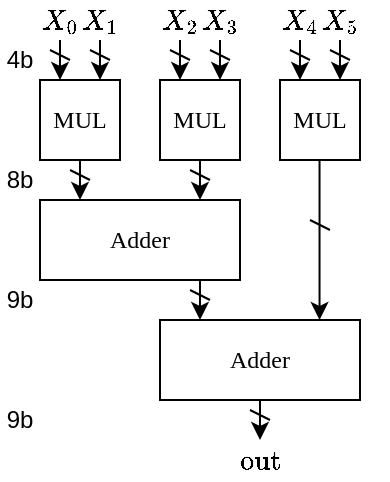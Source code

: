 <mxfile version="26.2.2">
  <diagram name="Page-1" id="AYkTDjdHQMaFRSEC-tPW">
    <mxGraphModel dx="1393" dy="539" grid="1" gridSize="10" guides="1" tooltips="1" connect="1" arrows="1" fold="1" page="1" pageScale="1" pageWidth="850" pageHeight="1100" math="1" shadow="0">
      <root>
        <mxCell id="0" />
        <mxCell id="1" parent="0" />
        <mxCell id="el_ZOmDeXA2YpojnCyni-1" value="&lt;font face=&quot;Times New Roman&quot;&gt;MUL&lt;/font&gt;" style="rounded=0;whiteSpace=wrap;html=1;" vertex="1" parent="1">
          <mxGeometry x="280" y="320" width="40" height="40" as="geometry" />
        </mxCell>
        <mxCell id="el_ZOmDeXA2YpojnCyni-4" value="$$X_0$$" style="text;html=1;align=center;verticalAlign=middle;whiteSpace=wrap;rounded=0;" vertex="1" parent="1">
          <mxGeometry x="280" y="280" width="20" height="20" as="geometry" />
        </mxCell>
        <mxCell id="el_ZOmDeXA2YpojnCyni-5" value="$$X_1$$" style="text;html=1;align=center;verticalAlign=middle;whiteSpace=wrap;rounded=0;" vertex="1" parent="1">
          <mxGeometry x="300" y="280" width="20" height="20" as="geometry" />
        </mxCell>
        <mxCell id="el_ZOmDeXA2YpojnCyni-7" value="&lt;font face=&quot;Times New Roman&quot;&gt;MUL&lt;/font&gt;" style="rounded=0;whiteSpace=wrap;html=1;" vertex="1" parent="1">
          <mxGeometry x="340" y="320" width="40" height="40" as="geometry" />
        </mxCell>
        <mxCell id="el_ZOmDeXA2YpojnCyni-9" value="$$X_2$$" style="text;html=1;align=center;verticalAlign=middle;whiteSpace=wrap;rounded=0;" vertex="1" parent="1">
          <mxGeometry x="340" y="280" width="20" height="20" as="geometry" />
        </mxCell>
        <mxCell id="el_ZOmDeXA2YpojnCyni-10" value="$$X_3$$" style="text;html=1;align=center;verticalAlign=middle;whiteSpace=wrap;rounded=0;" vertex="1" parent="1">
          <mxGeometry x="360" y="280" width="20" height="20" as="geometry" />
        </mxCell>
        <mxCell id="el_ZOmDeXA2YpojnCyni-12" value="&lt;font face=&quot;Times New Roman&quot;&gt;MUL&lt;/font&gt;" style="rounded=0;whiteSpace=wrap;html=1;" vertex="1" parent="1">
          <mxGeometry x="400" y="320" width="40" height="40" as="geometry" />
        </mxCell>
        <mxCell id="el_ZOmDeXA2YpojnCyni-14" value="$$X_4$$" style="text;html=1;align=center;verticalAlign=middle;whiteSpace=wrap;rounded=0;" vertex="1" parent="1">
          <mxGeometry x="400" y="280" width="20" height="20" as="geometry" />
        </mxCell>
        <mxCell id="el_ZOmDeXA2YpojnCyni-15" value="$$X_5$$" style="text;html=1;align=center;verticalAlign=middle;whiteSpace=wrap;rounded=0;" vertex="1" parent="1">
          <mxGeometry x="420" y="280" width="20" height="20" as="geometry" />
        </mxCell>
        <mxCell id="el_ZOmDeXA2YpojnCyni-16" value="" style="endArrow=classic;html=1;rounded=0;" edge="1" parent="1">
          <mxGeometry width="50" height="50" relative="1" as="geometry">
            <mxPoint x="430" y="300" as="sourcePoint" />
            <mxPoint x="430" y="320" as="targetPoint" />
          </mxGeometry>
        </mxCell>
        <mxCell id="el_ZOmDeXA2YpojnCyni-17" value="&lt;font face=&quot;Times New Roman&quot;&gt;Adder&lt;/font&gt;" style="rounded=0;whiteSpace=wrap;html=1;" vertex="1" parent="1">
          <mxGeometry x="280" y="380" width="100" height="40" as="geometry" />
        </mxCell>
        <mxCell id="el_ZOmDeXA2YpojnCyni-21" value="&lt;font face=&quot;Times New Roman&quot;&gt;Adder&lt;/font&gt;" style="rounded=0;whiteSpace=wrap;html=1;" vertex="1" parent="1">
          <mxGeometry x="340" y="440" width="100" height="40" as="geometry" />
        </mxCell>
        <mxCell id="el_ZOmDeXA2YpojnCyni-23" value="" style="endArrow=classic;html=1;rounded=0;" edge="1" parent="1">
          <mxGeometry width="50" height="50" relative="1" as="geometry">
            <mxPoint x="419.77" y="360" as="sourcePoint" />
            <mxPoint x="419.77" y="440" as="targetPoint" />
          </mxGeometry>
        </mxCell>
        <mxCell id="el_ZOmDeXA2YpojnCyni-25" value="" style="endArrow=none;html=1;rounded=0;" edge="1" parent="1">
          <mxGeometry width="50" height="50" relative="1" as="geometry">
            <mxPoint x="425" y="305" as="sourcePoint" />
            <mxPoint x="435" y="310" as="targetPoint" />
          </mxGeometry>
        </mxCell>
        <mxCell id="el_ZOmDeXA2YpojnCyni-26" value="" style="endArrow=classic;html=1;rounded=0;" edge="1" parent="1">
          <mxGeometry width="50" height="50" relative="1" as="geometry">
            <mxPoint x="410" y="300" as="sourcePoint" />
            <mxPoint x="410" y="320" as="targetPoint" />
          </mxGeometry>
        </mxCell>
        <mxCell id="el_ZOmDeXA2YpojnCyni-27" value="" style="endArrow=none;html=1;rounded=0;" edge="1" parent="1">
          <mxGeometry width="50" height="50" relative="1" as="geometry">
            <mxPoint x="405" y="305" as="sourcePoint" />
            <mxPoint x="415" y="310" as="targetPoint" />
          </mxGeometry>
        </mxCell>
        <mxCell id="el_ZOmDeXA2YpojnCyni-30" value="" style="endArrow=classic;html=1;rounded=0;" edge="1" parent="1">
          <mxGeometry width="50" height="50" relative="1" as="geometry">
            <mxPoint x="370" y="300" as="sourcePoint" />
            <mxPoint x="370" y="320" as="targetPoint" />
          </mxGeometry>
        </mxCell>
        <mxCell id="el_ZOmDeXA2YpojnCyni-31" value="" style="endArrow=none;html=1;rounded=0;" edge="1" parent="1">
          <mxGeometry width="50" height="50" relative="1" as="geometry">
            <mxPoint x="365" y="305" as="sourcePoint" />
            <mxPoint x="375" y="310" as="targetPoint" />
          </mxGeometry>
        </mxCell>
        <mxCell id="el_ZOmDeXA2YpojnCyni-32" value="" style="endArrow=classic;html=1;rounded=0;" edge="1" parent="1">
          <mxGeometry width="50" height="50" relative="1" as="geometry">
            <mxPoint x="350" y="300" as="sourcePoint" />
            <mxPoint x="350" y="320" as="targetPoint" />
          </mxGeometry>
        </mxCell>
        <mxCell id="el_ZOmDeXA2YpojnCyni-33" value="" style="endArrow=none;html=1;rounded=0;" edge="1" parent="1">
          <mxGeometry width="50" height="50" relative="1" as="geometry">
            <mxPoint x="345" y="305" as="sourcePoint" />
            <mxPoint x="355" y="310" as="targetPoint" />
          </mxGeometry>
        </mxCell>
        <mxCell id="el_ZOmDeXA2YpojnCyni-34" value="" style="endArrow=classic;html=1;rounded=0;" edge="1" parent="1">
          <mxGeometry width="50" height="50" relative="1" as="geometry">
            <mxPoint x="310" y="300" as="sourcePoint" />
            <mxPoint x="310" y="320" as="targetPoint" />
          </mxGeometry>
        </mxCell>
        <mxCell id="el_ZOmDeXA2YpojnCyni-35" value="" style="endArrow=none;html=1;rounded=0;" edge="1" parent="1">
          <mxGeometry width="50" height="50" relative="1" as="geometry">
            <mxPoint x="305" y="305" as="sourcePoint" />
            <mxPoint x="315" y="310" as="targetPoint" />
          </mxGeometry>
        </mxCell>
        <mxCell id="el_ZOmDeXA2YpojnCyni-36" value="" style="endArrow=classic;html=1;rounded=0;" edge="1" parent="1">
          <mxGeometry width="50" height="50" relative="1" as="geometry">
            <mxPoint x="290" y="300" as="sourcePoint" />
            <mxPoint x="290" y="320" as="targetPoint" />
          </mxGeometry>
        </mxCell>
        <mxCell id="el_ZOmDeXA2YpojnCyni-37" value="" style="endArrow=none;html=1;rounded=0;" edge="1" parent="1">
          <mxGeometry width="50" height="50" relative="1" as="geometry">
            <mxPoint x="285" y="305" as="sourcePoint" />
            <mxPoint x="295" y="310" as="targetPoint" />
          </mxGeometry>
        </mxCell>
        <mxCell id="el_ZOmDeXA2YpojnCyni-43" value="4b" style="text;html=1;align=center;verticalAlign=middle;whiteSpace=wrap;rounded=0;" vertex="1" parent="1">
          <mxGeometry x="260" y="300" width="20" height="20" as="geometry" />
        </mxCell>
        <mxCell id="el_ZOmDeXA2YpojnCyni-45" value="" style="endArrow=classic;html=1;rounded=0;" edge="1" parent="1">
          <mxGeometry width="50" height="50" relative="1" as="geometry">
            <mxPoint x="300" y="360" as="sourcePoint" />
            <mxPoint x="300" y="380" as="targetPoint" />
          </mxGeometry>
        </mxCell>
        <mxCell id="el_ZOmDeXA2YpojnCyni-46" value="" style="endArrow=none;html=1;rounded=0;" edge="1" parent="1">
          <mxGeometry width="50" height="50" relative="1" as="geometry">
            <mxPoint x="295" y="365" as="sourcePoint" />
            <mxPoint x="305" y="370" as="targetPoint" />
          </mxGeometry>
        </mxCell>
        <mxCell id="el_ZOmDeXA2YpojnCyni-47" value="" style="endArrow=classic;html=1;rounded=0;" edge="1" parent="1">
          <mxGeometry width="50" height="50" relative="1" as="geometry">
            <mxPoint x="360" y="360" as="sourcePoint" />
            <mxPoint x="360" y="380" as="targetPoint" />
          </mxGeometry>
        </mxCell>
        <mxCell id="el_ZOmDeXA2YpojnCyni-48" value="" style="endArrow=none;html=1;rounded=0;" edge="1" parent="1">
          <mxGeometry width="50" height="50" relative="1" as="geometry">
            <mxPoint x="355" y="365" as="sourcePoint" />
            <mxPoint x="365" y="370" as="targetPoint" />
          </mxGeometry>
        </mxCell>
        <mxCell id="el_ZOmDeXA2YpojnCyni-49" value="" style="endArrow=classic;html=1;rounded=0;" edge="1" parent="1">
          <mxGeometry width="50" height="50" relative="1" as="geometry">
            <mxPoint x="360" y="420" as="sourcePoint" />
            <mxPoint x="360" y="440" as="targetPoint" />
          </mxGeometry>
        </mxCell>
        <mxCell id="el_ZOmDeXA2YpojnCyni-50" value="" style="endArrow=none;html=1;rounded=0;" edge="1" parent="1">
          <mxGeometry width="50" height="50" relative="1" as="geometry">
            <mxPoint x="355" y="425" as="sourcePoint" />
            <mxPoint x="365" y="430" as="targetPoint" />
          </mxGeometry>
        </mxCell>
        <mxCell id="el_ZOmDeXA2YpojnCyni-51" value="" style="endArrow=classic;html=1;rounded=0;" edge="1" parent="1">
          <mxGeometry width="50" height="50" relative="1" as="geometry">
            <mxPoint x="390" y="480" as="sourcePoint" />
            <mxPoint x="390" y="500" as="targetPoint" />
          </mxGeometry>
        </mxCell>
        <mxCell id="el_ZOmDeXA2YpojnCyni-52" value="" style="endArrow=none;html=1;rounded=0;" edge="1" parent="1">
          <mxGeometry width="50" height="50" relative="1" as="geometry">
            <mxPoint x="385" y="485" as="sourcePoint" />
            <mxPoint x="395" y="490" as="targetPoint" />
          </mxGeometry>
        </mxCell>
        <mxCell id="el_ZOmDeXA2YpojnCyni-53" value="8b" style="text;html=1;align=center;verticalAlign=middle;whiteSpace=wrap;rounded=0;" vertex="1" parent="1">
          <mxGeometry x="260" y="360" width="20" height="20" as="geometry" />
        </mxCell>
        <mxCell id="el_ZOmDeXA2YpojnCyni-54" value="9b" style="text;html=1;align=center;verticalAlign=middle;whiteSpace=wrap;rounded=0;" vertex="1" parent="1">
          <mxGeometry x="260" y="420" width="20" height="20" as="geometry" />
        </mxCell>
        <mxCell id="el_ZOmDeXA2YpojnCyni-55" value="" style="endArrow=none;html=1;rounded=0;" edge="1" parent="1">
          <mxGeometry width="50" height="50" relative="1" as="geometry">
            <mxPoint x="415" y="390" as="sourcePoint" />
            <mxPoint x="425" y="395" as="targetPoint" />
          </mxGeometry>
        </mxCell>
        <mxCell id="el_ZOmDeXA2YpojnCyni-56" value="9b" style="text;html=1;align=center;verticalAlign=middle;whiteSpace=wrap;rounded=0;" vertex="1" parent="1">
          <mxGeometry x="260" y="480" width="20" height="20" as="geometry" />
        </mxCell>
        <mxCell id="el_ZOmDeXA2YpojnCyni-57" value="$$\text{out}$$" style="text;html=1;align=center;verticalAlign=middle;whiteSpace=wrap;rounded=0;" vertex="1" parent="1">
          <mxGeometry x="380" y="500" width="20" height="20" as="geometry" />
        </mxCell>
      </root>
    </mxGraphModel>
  </diagram>
</mxfile>
